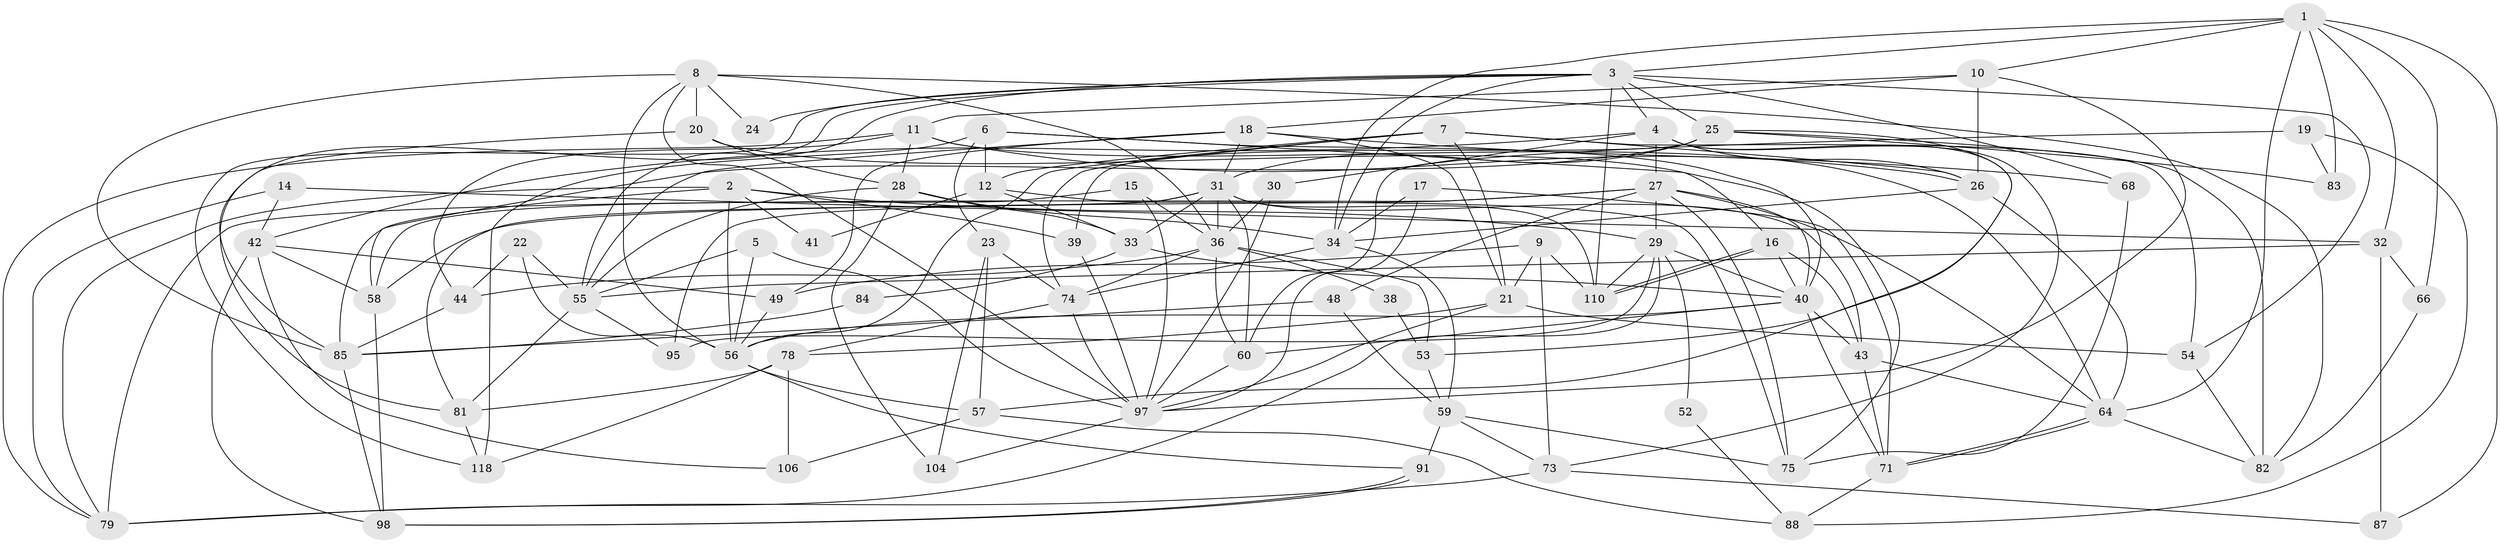 // original degree distribution, {5: 0.24369747899159663, 4: 0.19327731092436976, 6: 0.09243697478991597, 3: 0.2857142857142857, 2: 0.14285714285714285, 9: 0.008403361344537815, 7: 0.03361344537815126}
// Generated by graph-tools (version 1.1) at 2025/41/03/06/25 10:41:53]
// undirected, 76 vertices, 194 edges
graph export_dot {
graph [start="1"]
  node [color=gray90,style=filled];
  1 [super="+77"];
  2 [super="+86"];
  3 [super="+13"];
  4 [super="+35"];
  5 [super="+108"];
  6;
  7 [super="+37"];
  8 [super="+112"];
  9 [super="+69"];
  10 [super="+47"];
  11;
  12 [super="+45"];
  14;
  15;
  16;
  17;
  18 [super="+46"];
  19;
  20 [super="+107"];
  21 [super="+50"];
  22;
  23 [super="+65"];
  24;
  25 [super="+61"];
  26 [super="+116"];
  27 [super="+62"];
  28 [super="+93"];
  29 [super="+96"];
  30;
  31 [super="+103"];
  32 [super="+94"];
  33;
  34 [super="+51"];
  36 [super="+76"];
  38;
  39;
  40 [super="+67"];
  41;
  42 [super="+70"];
  43 [super="+99"];
  44;
  48;
  49;
  52;
  53;
  54 [super="+80"];
  55 [super="+90"];
  56 [super="+109"];
  57 [super="+105"];
  58 [super="+72"];
  59 [super="+113"];
  60 [super="+63"];
  64 [super="+119"];
  66;
  68 [super="+115"];
  71 [super="+102"];
  73;
  74 [super="+114"];
  75;
  78 [super="+101"];
  79 [super="+92"];
  81;
  82 [super="+117"];
  83;
  84;
  85 [super="+89"];
  87;
  88;
  91;
  95;
  97 [super="+100"];
  98;
  104;
  106;
  110 [super="+111"];
  118;
  1 -- 64;
  1 -- 3;
  1 -- 66;
  1 -- 34;
  1 -- 83;
  1 -- 87;
  1 -- 32;
  1 -- 10;
  2 -- 41;
  2 -- 79;
  2 -- 85;
  2 -- 56;
  2 -- 29;
  2 -- 39;
  3 -- 81;
  3 -- 4;
  3 -- 34;
  3 -- 68;
  3 -- 118;
  3 -- 55;
  3 -- 24;
  3 -- 25;
  3 -- 110;
  3 -- 54;
  4 -- 27;
  4 -- 30;
  4 -- 57;
  4 -- 42;
  4 -- 73;
  4 -- 26;
  5 -- 97;
  5 -- 55;
  5 -- 56;
  6 -- 16;
  6 -- 40;
  6 -- 118;
  6 -- 12;
  6 -- 23;
  7 -- 26;
  7 -- 21;
  7 -- 54;
  7 -- 74;
  7 -- 12;
  7 -- 56;
  8 -- 82;
  8 -- 24;
  8 -- 20;
  8 -- 97;
  8 -- 36;
  8 -- 85;
  8 -- 56;
  9 -- 110;
  9 -- 73;
  9 -- 21;
  9 -- 49;
  10 -- 11;
  10 -- 18;
  10 -- 26;
  10 -- 97;
  11 -- 79;
  11 -- 28;
  11 -- 44;
  11 -- 26;
  11 -- 64;
  12 -- 75;
  12 -- 33;
  12 -- 41;
  14 -- 32;
  14 -- 79;
  14 -- 42;
  15 -- 36;
  15 -- 97;
  15 -- 58;
  16 -- 110;
  16 -- 110;
  16 -- 43;
  16 -- 40;
  17 -- 34;
  17 -- 97;
  17 -- 71;
  18 -- 55;
  18 -- 49;
  18 -- 68;
  18 -- 31;
  18 -- 21;
  19 -- 88;
  19 -- 60;
  19 -- 83;
  20 -- 75;
  20 -- 85;
  20 -- 28;
  21 -- 54;
  21 -- 78;
  21 -- 97;
  22 -- 44;
  22 -- 56;
  22 -- 55;
  23 -- 104;
  23 -- 57;
  23 -- 74;
  25 -- 82;
  25 -- 83;
  25 -- 53;
  25 -- 39;
  25 -- 58;
  25 -- 31;
  26 -- 34;
  26 -- 64;
  27 -- 58;
  27 -- 75;
  27 -- 79;
  27 -- 40;
  27 -- 48;
  27 -- 29;
  27 -- 64;
  28 -- 33;
  28 -- 104;
  28 -- 34;
  28 -- 55;
  29 -- 110;
  29 -- 52;
  29 -- 95;
  29 -- 40;
  29 -- 79;
  30 -- 97;
  30 -- 36;
  31 -- 95;
  31 -- 110;
  31 -- 33;
  31 -- 81;
  31 -- 36;
  31 -- 43;
  31 -- 60;
  32 -- 66;
  32 -- 87;
  32 -- 55;
  33 -- 40;
  33 -- 84;
  34 -- 59;
  34 -- 74;
  36 -- 74;
  36 -- 60;
  36 -- 53;
  36 -- 38;
  36 -- 44;
  38 -- 53;
  39 -- 97;
  40 -- 60;
  40 -- 56;
  40 -- 43;
  40 -- 71;
  42 -- 98;
  42 -- 49;
  42 -- 58;
  42 -- 106;
  43 -- 71;
  43 -- 64;
  44 -- 85;
  48 -- 85;
  48 -- 59;
  49 -- 56;
  52 -- 88;
  53 -- 59;
  54 -- 82;
  55 -- 95;
  55 -- 81 [weight=2];
  56 -- 91;
  56 -- 57;
  57 -- 88;
  57 -- 106;
  58 -- 98;
  59 -- 73;
  59 -- 75;
  59 -- 91;
  60 -- 97;
  64 -- 71;
  64 -- 71;
  64 -- 82;
  66 -- 82;
  68 -- 75;
  71 -- 88;
  73 -- 87;
  73 -- 79;
  74 -- 97;
  74 -- 78;
  78 -- 118;
  78 -- 106;
  78 -- 81;
  81 -- 118;
  84 -- 85;
  85 -- 98;
  91 -- 98;
  91 -- 98;
  97 -- 104;
}

